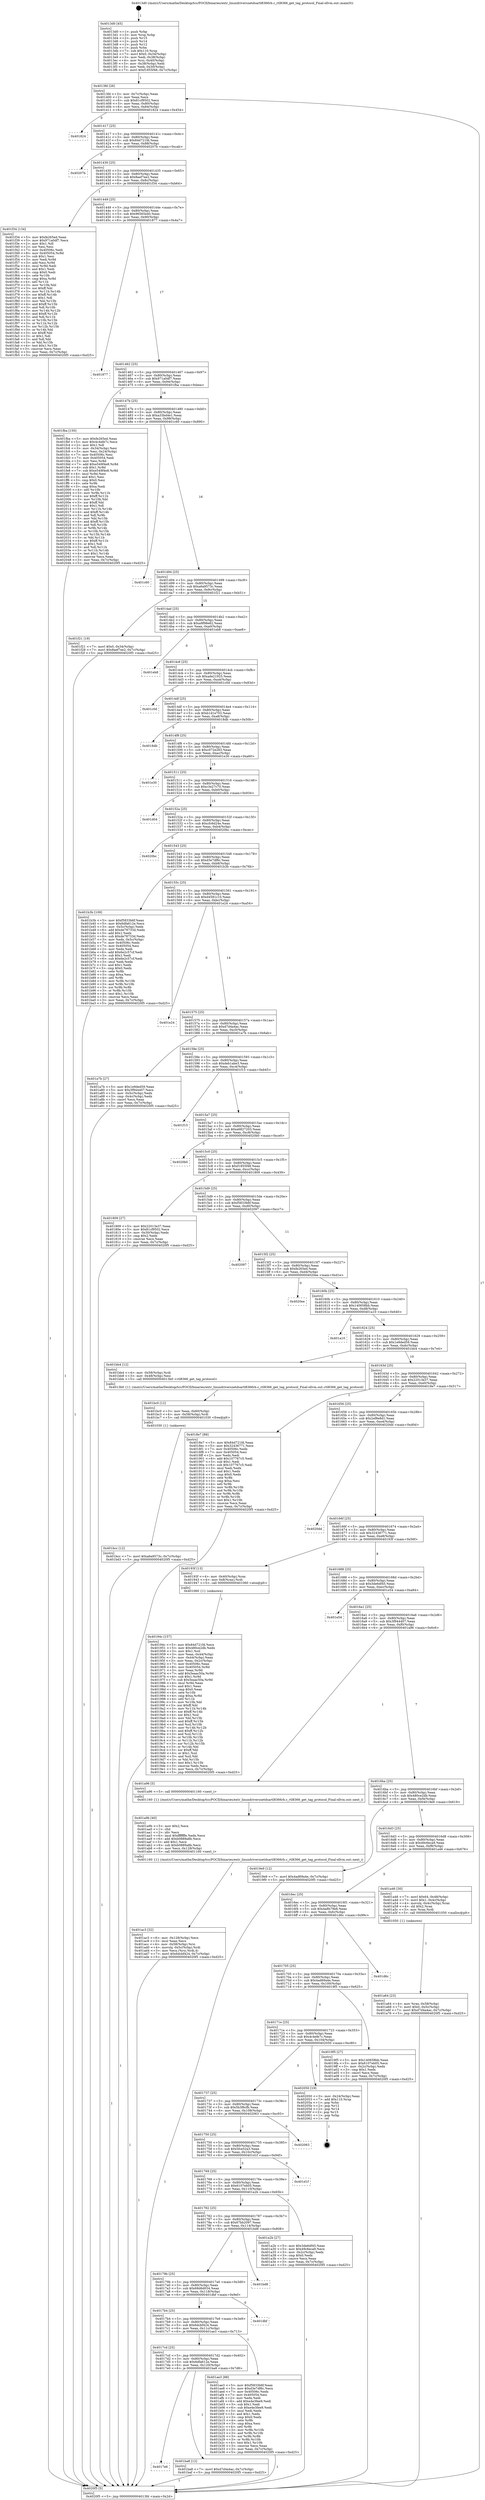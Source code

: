 digraph "0x4013d0" {
  label = "0x4013d0 (/mnt/c/Users/mathe/Desktop/tcc/POCII/binaries/extr_linuxdriversnetdsartl8366rb.c_rtl8366_get_tag_protocol_Final-ollvm.out::main(0))"
  labelloc = "t"
  node[shape=record]

  Entry [label="",width=0.3,height=0.3,shape=circle,fillcolor=black,style=filled]
  "0x4013fd" [label="{
     0x4013fd [26]\l
     | [instrs]\l
     &nbsp;&nbsp;0x4013fd \<+3\>: mov -0x7c(%rbp),%eax\l
     &nbsp;&nbsp;0x401400 \<+2\>: mov %eax,%ecx\l
     &nbsp;&nbsp;0x401402 \<+6\>: sub $0x81cf9502,%ecx\l
     &nbsp;&nbsp;0x401408 \<+3\>: mov %eax,-0x80(%rbp)\l
     &nbsp;&nbsp;0x40140b \<+6\>: mov %ecx,-0x84(%rbp)\l
     &nbsp;&nbsp;0x401411 \<+6\>: je 0000000000401824 \<main+0x454\>\l
  }"]
  "0x401824" [label="{
     0x401824\l
  }", style=dashed]
  "0x401417" [label="{
     0x401417 [25]\l
     | [instrs]\l
     &nbsp;&nbsp;0x401417 \<+5\>: jmp 000000000040141c \<main+0x4c\>\l
     &nbsp;&nbsp;0x40141c \<+3\>: mov -0x80(%rbp),%eax\l
     &nbsp;&nbsp;0x40141f \<+5\>: sub $0x84d721fd,%eax\l
     &nbsp;&nbsp;0x401424 \<+6\>: mov %eax,-0x88(%rbp)\l
     &nbsp;&nbsp;0x40142a \<+6\>: je 000000000040207b \<main+0xcab\>\l
  }"]
  Exit [label="",width=0.3,height=0.3,shape=circle,fillcolor=black,style=filled,peripheries=2]
  "0x40207b" [label="{
     0x40207b\l
  }", style=dashed]
  "0x401430" [label="{
     0x401430 [25]\l
     | [instrs]\l
     &nbsp;&nbsp;0x401430 \<+5\>: jmp 0000000000401435 \<main+0x65\>\l
     &nbsp;&nbsp;0x401435 \<+3\>: mov -0x80(%rbp),%eax\l
     &nbsp;&nbsp;0x401438 \<+5\>: sub $0x8aef7ee2,%eax\l
     &nbsp;&nbsp;0x40143d \<+6\>: mov %eax,-0x8c(%rbp)\l
     &nbsp;&nbsp;0x401443 \<+6\>: je 0000000000401f34 \<main+0xb64\>\l
  }"]
  "0x401bcc" [label="{
     0x401bcc [12]\l
     | [instrs]\l
     &nbsp;&nbsp;0x401bcc \<+7\>: movl $0xa6a9573c,-0x7c(%rbp)\l
     &nbsp;&nbsp;0x401bd3 \<+5\>: jmp 00000000004020f5 \<main+0xd25\>\l
  }"]
  "0x401f34" [label="{
     0x401f34 [134]\l
     | [instrs]\l
     &nbsp;&nbsp;0x401f34 \<+5\>: mov $0xfe265ed,%eax\l
     &nbsp;&nbsp;0x401f39 \<+5\>: mov $0x971a0df7,%ecx\l
     &nbsp;&nbsp;0x401f3e \<+2\>: mov $0x1,%dl\l
     &nbsp;&nbsp;0x401f40 \<+2\>: xor %esi,%esi\l
     &nbsp;&nbsp;0x401f42 \<+7\>: mov 0x40506c,%edi\l
     &nbsp;&nbsp;0x401f49 \<+8\>: mov 0x405054,%r8d\l
     &nbsp;&nbsp;0x401f51 \<+3\>: sub $0x1,%esi\l
     &nbsp;&nbsp;0x401f54 \<+3\>: mov %edi,%r9d\l
     &nbsp;&nbsp;0x401f57 \<+3\>: add %esi,%r9d\l
     &nbsp;&nbsp;0x401f5a \<+4\>: imul %r9d,%edi\l
     &nbsp;&nbsp;0x401f5e \<+3\>: and $0x1,%edi\l
     &nbsp;&nbsp;0x401f61 \<+3\>: cmp $0x0,%edi\l
     &nbsp;&nbsp;0x401f64 \<+4\>: sete %r10b\l
     &nbsp;&nbsp;0x401f68 \<+4\>: cmp $0xa,%r8d\l
     &nbsp;&nbsp;0x401f6c \<+4\>: setl %r11b\l
     &nbsp;&nbsp;0x401f70 \<+3\>: mov %r10b,%bl\l
     &nbsp;&nbsp;0x401f73 \<+3\>: xor $0xff,%bl\l
     &nbsp;&nbsp;0x401f76 \<+3\>: mov %r11b,%r14b\l
     &nbsp;&nbsp;0x401f79 \<+4\>: xor $0xff,%r14b\l
     &nbsp;&nbsp;0x401f7d \<+3\>: xor $0x1,%dl\l
     &nbsp;&nbsp;0x401f80 \<+3\>: mov %bl,%r15b\l
     &nbsp;&nbsp;0x401f83 \<+4\>: and $0xff,%r15b\l
     &nbsp;&nbsp;0x401f87 \<+3\>: and %dl,%r10b\l
     &nbsp;&nbsp;0x401f8a \<+3\>: mov %r14b,%r12b\l
     &nbsp;&nbsp;0x401f8d \<+4\>: and $0xff,%r12b\l
     &nbsp;&nbsp;0x401f91 \<+3\>: and %dl,%r11b\l
     &nbsp;&nbsp;0x401f94 \<+3\>: or %r10b,%r15b\l
     &nbsp;&nbsp;0x401f97 \<+3\>: or %r11b,%r12b\l
     &nbsp;&nbsp;0x401f9a \<+3\>: xor %r12b,%r15b\l
     &nbsp;&nbsp;0x401f9d \<+3\>: or %r14b,%bl\l
     &nbsp;&nbsp;0x401fa0 \<+3\>: xor $0xff,%bl\l
     &nbsp;&nbsp;0x401fa3 \<+3\>: or $0x1,%dl\l
     &nbsp;&nbsp;0x401fa6 \<+2\>: and %dl,%bl\l
     &nbsp;&nbsp;0x401fa8 \<+3\>: or %bl,%r15b\l
     &nbsp;&nbsp;0x401fab \<+4\>: test $0x1,%r15b\l
     &nbsp;&nbsp;0x401faf \<+3\>: cmovne %ecx,%eax\l
     &nbsp;&nbsp;0x401fb2 \<+3\>: mov %eax,-0x7c(%rbp)\l
     &nbsp;&nbsp;0x401fb5 \<+5\>: jmp 00000000004020f5 \<main+0xd25\>\l
  }"]
  "0x401449" [label="{
     0x401449 [25]\l
     | [instrs]\l
     &nbsp;&nbsp;0x401449 \<+5\>: jmp 000000000040144e \<main+0x7e\>\l
     &nbsp;&nbsp;0x40144e \<+3\>: mov -0x80(%rbp),%eax\l
     &nbsp;&nbsp;0x401451 \<+5\>: sub $0x96565e40,%eax\l
     &nbsp;&nbsp;0x401456 \<+6\>: mov %eax,-0x90(%rbp)\l
     &nbsp;&nbsp;0x40145c \<+6\>: je 0000000000401877 \<main+0x4a7\>\l
  }"]
  "0x401bc0" [label="{
     0x401bc0 [12]\l
     | [instrs]\l
     &nbsp;&nbsp;0x401bc0 \<+3\>: mov %eax,-0x60(%rbp)\l
     &nbsp;&nbsp;0x401bc3 \<+4\>: mov -0x58(%rbp),%rdi\l
     &nbsp;&nbsp;0x401bc7 \<+5\>: call 0000000000401030 \<free@plt\>\l
     | [calls]\l
     &nbsp;&nbsp;0x401030 \{1\} (unknown)\l
  }"]
  "0x401877" [label="{
     0x401877\l
  }", style=dashed]
  "0x401462" [label="{
     0x401462 [25]\l
     | [instrs]\l
     &nbsp;&nbsp;0x401462 \<+5\>: jmp 0000000000401467 \<main+0x97\>\l
     &nbsp;&nbsp;0x401467 \<+3\>: mov -0x80(%rbp),%eax\l
     &nbsp;&nbsp;0x40146a \<+5\>: sub $0x971a0df7,%eax\l
     &nbsp;&nbsp;0x40146f \<+6\>: mov %eax,-0x94(%rbp)\l
     &nbsp;&nbsp;0x401475 \<+6\>: je 0000000000401fba \<main+0xbea\>\l
  }"]
  "0x4017e6" [label="{
     0x4017e6\l
  }", style=dashed]
  "0x401fba" [label="{
     0x401fba [150]\l
     | [instrs]\l
     &nbsp;&nbsp;0x401fba \<+5\>: mov $0xfe265ed,%eax\l
     &nbsp;&nbsp;0x401fbf \<+5\>: mov $0x4c4efe7c,%ecx\l
     &nbsp;&nbsp;0x401fc4 \<+2\>: mov $0x1,%dl\l
     &nbsp;&nbsp;0x401fc6 \<+3\>: mov -0x34(%rbp),%esi\l
     &nbsp;&nbsp;0x401fc9 \<+3\>: mov %esi,-0x24(%rbp)\l
     &nbsp;&nbsp;0x401fcc \<+7\>: mov 0x40506c,%esi\l
     &nbsp;&nbsp;0x401fd3 \<+7\>: mov 0x405054,%edi\l
     &nbsp;&nbsp;0x401fda \<+3\>: mov %esi,%r8d\l
     &nbsp;&nbsp;0x401fdd \<+7\>: add $0xe549f4e8,%r8d\l
     &nbsp;&nbsp;0x401fe4 \<+4\>: sub $0x1,%r8d\l
     &nbsp;&nbsp;0x401fe8 \<+7\>: sub $0xe549f4e8,%r8d\l
     &nbsp;&nbsp;0x401fef \<+4\>: imul %r8d,%esi\l
     &nbsp;&nbsp;0x401ff3 \<+3\>: and $0x1,%esi\l
     &nbsp;&nbsp;0x401ff6 \<+3\>: cmp $0x0,%esi\l
     &nbsp;&nbsp;0x401ff9 \<+4\>: sete %r9b\l
     &nbsp;&nbsp;0x401ffd \<+3\>: cmp $0xa,%edi\l
     &nbsp;&nbsp;0x402000 \<+4\>: setl %r10b\l
     &nbsp;&nbsp;0x402004 \<+3\>: mov %r9b,%r11b\l
     &nbsp;&nbsp;0x402007 \<+4\>: xor $0xff,%r11b\l
     &nbsp;&nbsp;0x40200b \<+3\>: mov %r10b,%bl\l
     &nbsp;&nbsp;0x40200e \<+3\>: xor $0xff,%bl\l
     &nbsp;&nbsp;0x402011 \<+3\>: xor $0x1,%dl\l
     &nbsp;&nbsp;0x402014 \<+3\>: mov %r11b,%r14b\l
     &nbsp;&nbsp;0x402017 \<+4\>: and $0xff,%r14b\l
     &nbsp;&nbsp;0x40201b \<+3\>: and %dl,%r9b\l
     &nbsp;&nbsp;0x40201e \<+3\>: mov %bl,%r15b\l
     &nbsp;&nbsp;0x402021 \<+4\>: and $0xff,%r15b\l
     &nbsp;&nbsp;0x402025 \<+3\>: and %dl,%r10b\l
     &nbsp;&nbsp;0x402028 \<+3\>: or %r9b,%r14b\l
     &nbsp;&nbsp;0x40202b \<+3\>: or %r10b,%r15b\l
     &nbsp;&nbsp;0x40202e \<+3\>: xor %r15b,%r14b\l
     &nbsp;&nbsp;0x402031 \<+3\>: or %bl,%r11b\l
     &nbsp;&nbsp;0x402034 \<+4\>: xor $0xff,%r11b\l
     &nbsp;&nbsp;0x402038 \<+3\>: or $0x1,%dl\l
     &nbsp;&nbsp;0x40203b \<+3\>: and %dl,%r11b\l
     &nbsp;&nbsp;0x40203e \<+3\>: or %r11b,%r14b\l
     &nbsp;&nbsp;0x402041 \<+4\>: test $0x1,%r14b\l
     &nbsp;&nbsp;0x402045 \<+3\>: cmovne %ecx,%eax\l
     &nbsp;&nbsp;0x402048 \<+3\>: mov %eax,-0x7c(%rbp)\l
     &nbsp;&nbsp;0x40204b \<+5\>: jmp 00000000004020f5 \<main+0xd25\>\l
  }"]
  "0x40147b" [label="{
     0x40147b [25]\l
     | [instrs]\l
     &nbsp;&nbsp;0x40147b \<+5\>: jmp 0000000000401480 \<main+0xb0\>\l
     &nbsp;&nbsp;0x401480 \<+3\>: mov -0x80(%rbp),%eax\l
     &nbsp;&nbsp;0x401483 \<+5\>: sub $0xa33bd4e1,%eax\l
     &nbsp;&nbsp;0x401488 \<+6\>: mov %eax,-0x98(%rbp)\l
     &nbsp;&nbsp;0x40148e \<+6\>: je 0000000000401c60 \<main+0x890\>\l
  }"]
  "0x401ba8" [label="{
     0x401ba8 [12]\l
     | [instrs]\l
     &nbsp;&nbsp;0x401ba8 \<+7\>: movl $0xd7d4a4ac,-0x7c(%rbp)\l
     &nbsp;&nbsp;0x401baf \<+5\>: jmp 00000000004020f5 \<main+0xd25\>\l
  }"]
  "0x401c60" [label="{
     0x401c60\l
  }", style=dashed]
  "0x401494" [label="{
     0x401494 [25]\l
     | [instrs]\l
     &nbsp;&nbsp;0x401494 \<+5\>: jmp 0000000000401499 \<main+0xc9\>\l
     &nbsp;&nbsp;0x401499 \<+3\>: mov -0x80(%rbp),%eax\l
     &nbsp;&nbsp;0x40149c \<+5\>: sub $0xa6a9573c,%eax\l
     &nbsp;&nbsp;0x4014a1 \<+6\>: mov %eax,-0x9c(%rbp)\l
     &nbsp;&nbsp;0x4014a7 \<+6\>: je 0000000000401f21 \<main+0xb51\>\l
  }"]
  "0x4017cd" [label="{
     0x4017cd [25]\l
     | [instrs]\l
     &nbsp;&nbsp;0x4017cd \<+5\>: jmp 00000000004017d2 \<main+0x402\>\l
     &nbsp;&nbsp;0x4017d2 \<+3\>: mov -0x80(%rbp),%eax\l
     &nbsp;&nbsp;0x4017d5 \<+5\>: sub $0x6dfa612e,%eax\l
     &nbsp;&nbsp;0x4017da \<+6\>: mov %eax,-0x120(%rbp)\l
     &nbsp;&nbsp;0x4017e0 \<+6\>: je 0000000000401ba8 \<main+0x7d8\>\l
  }"]
  "0x401f21" [label="{
     0x401f21 [19]\l
     | [instrs]\l
     &nbsp;&nbsp;0x401f21 \<+7\>: movl $0x0,-0x34(%rbp)\l
     &nbsp;&nbsp;0x401f28 \<+7\>: movl $0x8aef7ee2,-0x7c(%rbp)\l
     &nbsp;&nbsp;0x401f2f \<+5\>: jmp 00000000004020f5 \<main+0xd25\>\l
  }"]
  "0x4014ad" [label="{
     0x4014ad [25]\l
     | [instrs]\l
     &nbsp;&nbsp;0x4014ad \<+5\>: jmp 00000000004014b2 \<main+0xe2\>\l
     &nbsp;&nbsp;0x4014b2 \<+3\>: mov -0x80(%rbp),%eax\l
     &nbsp;&nbsp;0x4014b5 \<+5\>: sub $0xa9f98e62,%eax\l
     &nbsp;&nbsp;0x4014ba \<+6\>: mov %eax,-0xa0(%rbp)\l
     &nbsp;&nbsp;0x4014c0 \<+6\>: je 0000000000401eb8 \<main+0xae8\>\l
  }"]
  "0x401ae3" [label="{
     0x401ae3 [88]\l
     | [instrs]\l
     &nbsp;&nbsp;0x401ae3 \<+5\>: mov $0xf5833b6f,%eax\l
     &nbsp;&nbsp;0x401ae8 \<+5\>: mov $0xd3e7df6c,%ecx\l
     &nbsp;&nbsp;0x401aed \<+7\>: mov 0x40506c,%edx\l
     &nbsp;&nbsp;0x401af4 \<+7\>: mov 0x405054,%esi\l
     &nbsp;&nbsp;0x401afb \<+2\>: mov %edx,%edi\l
     &nbsp;&nbsp;0x401afd \<+6\>: add $0xe4e3fee9,%edi\l
     &nbsp;&nbsp;0x401b03 \<+3\>: sub $0x1,%edi\l
     &nbsp;&nbsp;0x401b06 \<+6\>: sub $0xe4e3fee9,%edi\l
     &nbsp;&nbsp;0x401b0c \<+3\>: imul %edi,%edx\l
     &nbsp;&nbsp;0x401b0f \<+3\>: and $0x1,%edx\l
     &nbsp;&nbsp;0x401b12 \<+3\>: cmp $0x0,%edx\l
     &nbsp;&nbsp;0x401b15 \<+4\>: sete %r8b\l
     &nbsp;&nbsp;0x401b19 \<+3\>: cmp $0xa,%esi\l
     &nbsp;&nbsp;0x401b1c \<+4\>: setl %r9b\l
     &nbsp;&nbsp;0x401b20 \<+3\>: mov %r8b,%r10b\l
     &nbsp;&nbsp;0x401b23 \<+3\>: and %r9b,%r10b\l
     &nbsp;&nbsp;0x401b26 \<+3\>: xor %r9b,%r8b\l
     &nbsp;&nbsp;0x401b29 \<+3\>: or %r8b,%r10b\l
     &nbsp;&nbsp;0x401b2c \<+4\>: test $0x1,%r10b\l
     &nbsp;&nbsp;0x401b30 \<+3\>: cmovne %ecx,%eax\l
     &nbsp;&nbsp;0x401b33 \<+3\>: mov %eax,-0x7c(%rbp)\l
     &nbsp;&nbsp;0x401b36 \<+5\>: jmp 00000000004020f5 \<main+0xd25\>\l
  }"]
  "0x401eb8" [label="{
     0x401eb8\l
  }", style=dashed]
  "0x4014c6" [label="{
     0x4014c6 [25]\l
     | [instrs]\l
     &nbsp;&nbsp;0x4014c6 \<+5\>: jmp 00000000004014cb \<main+0xfb\>\l
     &nbsp;&nbsp;0x4014cb \<+3\>: mov -0x80(%rbp),%eax\l
     &nbsp;&nbsp;0x4014ce \<+5\>: sub $0xade21925,%eax\l
     &nbsp;&nbsp;0x4014d3 \<+6\>: mov %eax,-0xa4(%rbp)\l
     &nbsp;&nbsp;0x4014d9 \<+6\>: je 0000000000401c0d \<main+0x83d\>\l
  }"]
  "0x4017b4" [label="{
     0x4017b4 [25]\l
     | [instrs]\l
     &nbsp;&nbsp;0x4017b4 \<+5\>: jmp 00000000004017b9 \<main+0x3e9\>\l
     &nbsp;&nbsp;0x4017b9 \<+3\>: mov -0x80(%rbp),%eax\l
     &nbsp;&nbsp;0x4017bc \<+5\>: sub $0x6dcbf424,%eax\l
     &nbsp;&nbsp;0x4017c1 \<+6\>: mov %eax,-0x11c(%rbp)\l
     &nbsp;&nbsp;0x4017c7 \<+6\>: je 0000000000401ae3 \<main+0x713\>\l
  }"]
  "0x401c0d" [label="{
     0x401c0d\l
  }", style=dashed]
  "0x4014df" [label="{
     0x4014df [25]\l
     | [instrs]\l
     &nbsp;&nbsp;0x4014df \<+5\>: jmp 00000000004014e4 \<main+0x114\>\l
     &nbsp;&nbsp;0x4014e4 \<+3\>: mov -0x80(%rbp),%eax\l
     &nbsp;&nbsp;0x4014e7 \<+5\>: sub $0xb1d1e703,%eax\l
     &nbsp;&nbsp;0x4014ec \<+6\>: mov %eax,-0xa8(%rbp)\l
     &nbsp;&nbsp;0x4014f2 \<+6\>: je 00000000004018db \<main+0x50b\>\l
  }"]
  "0x401dbf" [label="{
     0x401dbf\l
  }", style=dashed]
  "0x4018db" [label="{
     0x4018db\l
  }", style=dashed]
  "0x4014f8" [label="{
     0x4014f8 [25]\l
     | [instrs]\l
     &nbsp;&nbsp;0x4014f8 \<+5\>: jmp 00000000004014fd \<main+0x12d\>\l
     &nbsp;&nbsp;0x4014fd \<+3\>: mov -0x80(%rbp),%eax\l
     &nbsp;&nbsp;0x401500 \<+5\>: sub $0xc072e283,%eax\l
     &nbsp;&nbsp;0x401505 \<+6\>: mov %eax,-0xac(%rbp)\l
     &nbsp;&nbsp;0x40150b \<+6\>: je 0000000000401e30 \<main+0xa60\>\l
  }"]
  "0x40179b" [label="{
     0x40179b [25]\l
     | [instrs]\l
     &nbsp;&nbsp;0x40179b \<+5\>: jmp 00000000004017a0 \<main+0x3d0\>\l
     &nbsp;&nbsp;0x4017a0 \<+3\>: mov -0x80(%rbp),%eax\l
     &nbsp;&nbsp;0x4017a3 \<+5\>: sub $0x68d6d034,%eax\l
     &nbsp;&nbsp;0x4017a8 \<+6\>: mov %eax,-0x118(%rbp)\l
     &nbsp;&nbsp;0x4017ae \<+6\>: je 0000000000401dbf \<main+0x9ef\>\l
  }"]
  "0x401e30" [label="{
     0x401e30\l
  }", style=dashed]
  "0x401511" [label="{
     0x401511 [25]\l
     | [instrs]\l
     &nbsp;&nbsp;0x401511 \<+5\>: jmp 0000000000401516 \<main+0x146\>\l
     &nbsp;&nbsp;0x401516 \<+3\>: mov -0x80(%rbp),%eax\l
     &nbsp;&nbsp;0x401519 \<+5\>: sub $0xc3e27c70,%eax\l
     &nbsp;&nbsp;0x40151e \<+6\>: mov %eax,-0xb0(%rbp)\l
     &nbsp;&nbsp;0x401524 \<+6\>: je 0000000000401d04 \<main+0x934\>\l
  }"]
  "0x401bd8" [label="{
     0x401bd8\l
  }", style=dashed]
  "0x401d04" [label="{
     0x401d04\l
  }", style=dashed]
  "0x40152a" [label="{
     0x40152a [25]\l
     | [instrs]\l
     &nbsp;&nbsp;0x40152a \<+5\>: jmp 000000000040152f \<main+0x15f\>\l
     &nbsp;&nbsp;0x40152f \<+3\>: mov -0x80(%rbp),%eax\l
     &nbsp;&nbsp;0x401532 \<+5\>: sub $0xcfc6d24e,%eax\l
     &nbsp;&nbsp;0x401537 \<+6\>: mov %eax,-0xb4(%rbp)\l
     &nbsp;&nbsp;0x40153d \<+6\>: je 00000000004020bc \<main+0xcec\>\l
  }"]
  "0x401ac3" [label="{
     0x401ac3 [32]\l
     | [instrs]\l
     &nbsp;&nbsp;0x401ac3 \<+6\>: mov -0x128(%rbp),%ecx\l
     &nbsp;&nbsp;0x401ac9 \<+3\>: imul %eax,%ecx\l
     &nbsp;&nbsp;0x401acc \<+4\>: mov -0x58(%rbp),%rsi\l
     &nbsp;&nbsp;0x401ad0 \<+4\>: movslq -0x5c(%rbp),%rdi\l
     &nbsp;&nbsp;0x401ad4 \<+3\>: mov %ecx,(%rsi,%rdi,4)\l
     &nbsp;&nbsp;0x401ad7 \<+7\>: movl $0x6dcbf424,-0x7c(%rbp)\l
     &nbsp;&nbsp;0x401ade \<+5\>: jmp 00000000004020f5 \<main+0xd25\>\l
  }"]
  "0x4020bc" [label="{
     0x4020bc\l
  }", style=dashed]
  "0x401543" [label="{
     0x401543 [25]\l
     | [instrs]\l
     &nbsp;&nbsp;0x401543 \<+5\>: jmp 0000000000401548 \<main+0x178\>\l
     &nbsp;&nbsp;0x401548 \<+3\>: mov -0x80(%rbp),%eax\l
     &nbsp;&nbsp;0x40154b \<+5\>: sub $0xd3e7df6c,%eax\l
     &nbsp;&nbsp;0x401550 \<+6\>: mov %eax,-0xb8(%rbp)\l
     &nbsp;&nbsp;0x401556 \<+6\>: je 0000000000401b3b \<main+0x76b\>\l
  }"]
  "0x401a9b" [label="{
     0x401a9b [40]\l
     | [instrs]\l
     &nbsp;&nbsp;0x401a9b \<+5\>: mov $0x2,%ecx\l
     &nbsp;&nbsp;0x401aa0 \<+1\>: cltd\l
     &nbsp;&nbsp;0x401aa1 \<+2\>: idiv %ecx\l
     &nbsp;&nbsp;0x401aa3 \<+6\>: imul $0xfffffffe,%edx,%ecx\l
     &nbsp;&nbsp;0x401aa9 \<+6\>: add $0xb0889a8b,%ecx\l
     &nbsp;&nbsp;0x401aaf \<+3\>: add $0x1,%ecx\l
     &nbsp;&nbsp;0x401ab2 \<+6\>: sub $0xb0889a8b,%ecx\l
     &nbsp;&nbsp;0x401ab8 \<+6\>: mov %ecx,-0x128(%rbp)\l
     &nbsp;&nbsp;0x401abe \<+5\>: call 0000000000401160 \<next_i\>\l
     | [calls]\l
     &nbsp;&nbsp;0x401160 \{1\} (/mnt/c/Users/mathe/Desktop/tcc/POCII/binaries/extr_linuxdriversnetdsartl8366rb.c_rtl8366_get_tag_protocol_Final-ollvm.out::next_i)\l
  }"]
  "0x401b3b" [label="{
     0x401b3b [109]\l
     | [instrs]\l
     &nbsp;&nbsp;0x401b3b \<+5\>: mov $0xf5833b6f,%eax\l
     &nbsp;&nbsp;0x401b40 \<+5\>: mov $0x6dfa612e,%ecx\l
     &nbsp;&nbsp;0x401b45 \<+3\>: mov -0x5c(%rbp),%edx\l
     &nbsp;&nbsp;0x401b48 \<+6\>: add $0xde78733d,%edx\l
     &nbsp;&nbsp;0x401b4e \<+3\>: add $0x1,%edx\l
     &nbsp;&nbsp;0x401b51 \<+6\>: sub $0xde78733d,%edx\l
     &nbsp;&nbsp;0x401b57 \<+3\>: mov %edx,-0x5c(%rbp)\l
     &nbsp;&nbsp;0x401b5a \<+7\>: mov 0x40506c,%edx\l
     &nbsp;&nbsp;0x401b61 \<+7\>: mov 0x405054,%esi\l
     &nbsp;&nbsp;0x401b68 \<+2\>: mov %edx,%edi\l
     &nbsp;&nbsp;0x401b6a \<+6\>: add $0x6e2c57cf,%edi\l
     &nbsp;&nbsp;0x401b70 \<+3\>: sub $0x1,%edi\l
     &nbsp;&nbsp;0x401b73 \<+6\>: sub $0x6e2c57cf,%edi\l
     &nbsp;&nbsp;0x401b79 \<+3\>: imul %edi,%edx\l
     &nbsp;&nbsp;0x401b7c \<+3\>: and $0x1,%edx\l
     &nbsp;&nbsp;0x401b7f \<+3\>: cmp $0x0,%edx\l
     &nbsp;&nbsp;0x401b82 \<+4\>: sete %r8b\l
     &nbsp;&nbsp;0x401b86 \<+3\>: cmp $0xa,%esi\l
     &nbsp;&nbsp;0x401b89 \<+4\>: setl %r9b\l
     &nbsp;&nbsp;0x401b8d \<+3\>: mov %r8b,%r10b\l
     &nbsp;&nbsp;0x401b90 \<+3\>: and %r9b,%r10b\l
     &nbsp;&nbsp;0x401b93 \<+3\>: xor %r9b,%r8b\l
     &nbsp;&nbsp;0x401b96 \<+3\>: or %r8b,%r10b\l
     &nbsp;&nbsp;0x401b99 \<+4\>: test $0x1,%r10b\l
     &nbsp;&nbsp;0x401b9d \<+3\>: cmovne %ecx,%eax\l
     &nbsp;&nbsp;0x401ba0 \<+3\>: mov %eax,-0x7c(%rbp)\l
     &nbsp;&nbsp;0x401ba3 \<+5\>: jmp 00000000004020f5 \<main+0xd25\>\l
  }"]
  "0x40155c" [label="{
     0x40155c [25]\l
     | [instrs]\l
     &nbsp;&nbsp;0x40155c \<+5\>: jmp 0000000000401561 \<main+0x191\>\l
     &nbsp;&nbsp;0x401561 \<+3\>: mov -0x80(%rbp),%eax\l
     &nbsp;&nbsp;0x401564 \<+5\>: sub $0xd4581c10,%eax\l
     &nbsp;&nbsp;0x401569 \<+6\>: mov %eax,-0xbc(%rbp)\l
     &nbsp;&nbsp;0x40156f \<+6\>: je 0000000000401e24 \<main+0xa54\>\l
  }"]
  "0x401a64" [label="{
     0x401a64 [23]\l
     | [instrs]\l
     &nbsp;&nbsp;0x401a64 \<+4\>: mov %rax,-0x58(%rbp)\l
     &nbsp;&nbsp;0x401a68 \<+7\>: movl $0x0,-0x5c(%rbp)\l
     &nbsp;&nbsp;0x401a6f \<+7\>: movl $0xd7d4a4ac,-0x7c(%rbp)\l
     &nbsp;&nbsp;0x401a76 \<+5\>: jmp 00000000004020f5 \<main+0xd25\>\l
  }"]
  "0x401e24" [label="{
     0x401e24\l
  }", style=dashed]
  "0x401575" [label="{
     0x401575 [25]\l
     | [instrs]\l
     &nbsp;&nbsp;0x401575 \<+5\>: jmp 000000000040157a \<main+0x1aa\>\l
     &nbsp;&nbsp;0x40157a \<+3\>: mov -0x80(%rbp),%eax\l
     &nbsp;&nbsp;0x40157d \<+5\>: sub $0xd7d4a4ac,%eax\l
     &nbsp;&nbsp;0x401582 \<+6\>: mov %eax,-0xc0(%rbp)\l
     &nbsp;&nbsp;0x401588 \<+6\>: je 0000000000401a7b \<main+0x6ab\>\l
  }"]
  "0x401782" [label="{
     0x401782 [25]\l
     | [instrs]\l
     &nbsp;&nbsp;0x401782 \<+5\>: jmp 0000000000401787 \<main+0x3b7\>\l
     &nbsp;&nbsp;0x401787 \<+3\>: mov -0x80(%rbp),%eax\l
     &nbsp;&nbsp;0x40178a \<+5\>: sub $0x67bb2097,%eax\l
     &nbsp;&nbsp;0x40178f \<+6\>: mov %eax,-0x114(%rbp)\l
     &nbsp;&nbsp;0x401795 \<+6\>: je 0000000000401bd8 \<main+0x808\>\l
  }"]
  "0x401a7b" [label="{
     0x401a7b [27]\l
     | [instrs]\l
     &nbsp;&nbsp;0x401a7b \<+5\>: mov $0x1e9ded59,%eax\l
     &nbsp;&nbsp;0x401a80 \<+5\>: mov $0x3f944407,%ecx\l
     &nbsp;&nbsp;0x401a85 \<+3\>: mov -0x5c(%rbp),%edx\l
     &nbsp;&nbsp;0x401a88 \<+3\>: cmp -0x4c(%rbp),%edx\l
     &nbsp;&nbsp;0x401a8b \<+3\>: cmovl %ecx,%eax\l
     &nbsp;&nbsp;0x401a8e \<+3\>: mov %eax,-0x7c(%rbp)\l
     &nbsp;&nbsp;0x401a91 \<+5\>: jmp 00000000004020f5 \<main+0xd25\>\l
  }"]
  "0x40158e" [label="{
     0x40158e [25]\l
     | [instrs]\l
     &nbsp;&nbsp;0x40158e \<+5\>: jmp 0000000000401593 \<main+0x1c3\>\l
     &nbsp;&nbsp;0x401593 \<+3\>: mov -0x80(%rbp),%eax\l
     &nbsp;&nbsp;0x401596 \<+5\>: sub $0xdeb1abe3,%eax\l
     &nbsp;&nbsp;0x40159b \<+6\>: mov %eax,-0xc4(%rbp)\l
     &nbsp;&nbsp;0x4015a1 \<+6\>: je 0000000000401f15 \<main+0xb45\>\l
  }"]
  "0x401a2b" [label="{
     0x401a2b [27]\l
     | [instrs]\l
     &nbsp;&nbsp;0x401a2b \<+5\>: mov $0x3de6df45,%eax\l
     &nbsp;&nbsp;0x401a30 \<+5\>: mov $0x49c6eca9,%ecx\l
     &nbsp;&nbsp;0x401a35 \<+3\>: mov -0x2c(%rbp),%edx\l
     &nbsp;&nbsp;0x401a38 \<+3\>: cmp $0x0,%edx\l
     &nbsp;&nbsp;0x401a3b \<+3\>: cmove %ecx,%eax\l
     &nbsp;&nbsp;0x401a3e \<+3\>: mov %eax,-0x7c(%rbp)\l
     &nbsp;&nbsp;0x401a41 \<+5\>: jmp 00000000004020f5 \<main+0xd25\>\l
  }"]
  "0x401f15" [label="{
     0x401f15\l
  }", style=dashed]
  "0x4015a7" [label="{
     0x4015a7 [25]\l
     | [instrs]\l
     &nbsp;&nbsp;0x4015a7 \<+5\>: jmp 00000000004015ac \<main+0x1dc\>\l
     &nbsp;&nbsp;0x4015ac \<+3\>: mov -0x80(%rbp),%eax\l
     &nbsp;&nbsp;0x4015af \<+5\>: sub $0xe6827203,%eax\l
     &nbsp;&nbsp;0x4015b4 \<+6\>: mov %eax,-0xc8(%rbp)\l
     &nbsp;&nbsp;0x4015ba \<+6\>: je 00000000004020b0 \<main+0xce0\>\l
  }"]
  "0x401769" [label="{
     0x401769 [25]\l
     | [instrs]\l
     &nbsp;&nbsp;0x401769 \<+5\>: jmp 000000000040176e \<main+0x39e\>\l
     &nbsp;&nbsp;0x40176e \<+3\>: mov -0x80(%rbp),%eax\l
     &nbsp;&nbsp;0x401771 \<+5\>: sub $0x6107eb05,%eax\l
     &nbsp;&nbsp;0x401776 \<+6\>: mov %eax,-0x110(%rbp)\l
     &nbsp;&nbsp;0x40177c \<+6\>: je 0000000000401a2b \<main+0x65b\>\l
  }"]
  "0x4020b0" [label="{
     0x4020b0\l
  }", style=dashed]
  "0x4015c0" [label="{
     0x4015c0 [25]\l
     | [instrs]\l
     &nbsp;&nbsp;0x4015c0 \<+5\>: jmp 00000000004015c5 \<main+0x1f5\>\l
     &nbsp;&nbsp;0x4015c5 \<+3\>: mov -0x80(%rbp),%eax\l
     &nbsp;&nbsp;0x4015c8 \<+5\>: sub $0xf1855f48,%eax\l
     &nbsp;&nbsp;0x4015cd \<+6\>: mov %eax,-0xcc(%rbp)\l
     &nbsp;&nbsp;0x4015d3 \<+6\>: je 0000000000401809 \<main+0x439\>\l
  }"]
  "0x401d1f" [label="{
     0x401d1f\l
  }", style=dashed]
  "0x401809" [label="{
     0x401809 [27]\l
     | [instrs]\l
     &nbsp;&nbsp;0x401809 \<+5\>: mov $0x22013e37,%eax\l
     &nbsp;&nbsp;0x40180e \<+5\>: mov $0x81cf9502,%ecx\l
     &nbsp;&nbsp;0x401813 \<+3\>: mov -0x30(%rbp),%edx\l
     &nbsp;&nbsp;0x401816 \<+3\>: cmp $0x2,%edx\l
     &nbsp;&nbsp;0x401819 \<+3\>: cmovne %ecx,%eax\l
     &nbsp;&nbsp;0x40181c \<+3\>: mov %eax,-0x7c(%rbp)\l
     &nbsp;&nbsp;0x40181f \<+5\>: jmp 00000000004020f5 \<main+0xd25\>\l
  }"]
  "0x4015d9" [label="{
     0x4015d9 [25]\l
     | [instrs]\l
     &nbsp;&nbsp;0x4015d9 \<+5\>: jmp 00000000004015de \<main+0x20e\>\l
     &nbsp;&nbsp;0x4015de \<+3\>: mov -0x80(%rbp),%eax\l
     &nbsp;&nbsp;0x4015e1 \<+5\>: sub $0xf5833b6f,%eax\l
     &nbsp;&nbsp;0x4015e6 \<+6\>: mov %eax,-0xd0(%rbp)\l
     &nbsp;&nbsp;0x4015ec \<+6\>: je 0000000000402097 \<main+0xcc7\>\l
  }"]
  "0x4020f5" [label="{
     0x4020f5 [5]\l
     | [instrs]\l
     &nbsp;&nbsp;0x4020f5 \<+5\>: jmp 00000000004013fd \<main+0x2d\>\l
  }"]
  "0x4013d0" [label="{
     0x4013d0 [45]\l
     | [instrs]\l
     &nbsp;&nbsp;0x4013d0 \<+1\>: push %rbp\l
     &nbsp;&nbsp;0x4013d1 \<+3\>: mov %rsp,%rbp\l
     &nbsp;&nbsp;0x4013d4 \<+2\>: push %r15\l
     &nbsp;&nbsp;0x4013d6 \<+2\>: push %r14\l
     &nbsp;&nbsp;0x4013d8 \<+2\>: push %r12\l
     &nbsp;&nbsp;0x4013da \<+1\>: push %rbx\l
     &nbsp;&nbsp;0x4013db \<+7\>: sub $0x110,%rsp\l
     &nbsp;&nbsp;0x4013e2 \<+7\>: movl $0x0,-0x34(%rbp)\l
     &nbsp;&nbsp;0x4013e9 \<+3\>: mov %edi,-0x38(%rbp)\l
     &nbsp;&nbsp;0x4013ec \<+4\>: mov %rsi,-0x40(%rbp)\l
     &nbsp;&nbsp;0x4013f0 \<+3\>: mov -0x38(%rbp),%edi\l
     &nbsp;&nbsp;0x4013f3 \<+3\>: mov %edi,-0x30(%rbp)\l
     &nbsp;&nbsp;0x4013f6 \<+7\>: movl $0xf1855f48,-0x7c(%rbp)\l
  }"]
  "0x401750" [label="{
     0x401750 [25]\l
     | [instrs]\l
     &nbsp;&nbsp;0x401750 \<+5\>: jmp 0000000000401755 \<main+0x385\>\l
     &nbsp;&nbsp;0x401755 \<+3\>: mov -0x80(%rbp),%eax\l
     &nbsp;&nbsp;0x401758 \<+5\>: sub $0x5fce52a3,%eax\l
     &nbsp;&nbsp;0x40175d \<+6\>: mov %eax,-0x10c(%rbp)\l
     &nbsp;&nbsp;0x401763 \<+6\>: je 0000000000401d1f \<main+0x94f\>\l
  }"]
  "0x402097" [label="{
     0x402097\l
  }", style=dashed]
  "0x4015f2" [label="{
     0x4015f2 [25]\l
     | [instrs]\l
     &nbsp;&nbsp;0x4015f2 \<+5\>: jmp 00000000004015f7 \<main+0x227\>\l
     &nbsp;&nbsp;0x4015f7 \<+3\>: mov -0x80(%rbp),%eax\l
     &nbsp;&nbsp;0x4015fa \<+5\>: sub $0xfe265ed,%eax\l
     &nbsp;&nbsp;0x4015ff \<+6\>: mov %eax,-0xd4(%rbp)\l
     &nbsp;&nbsp;0x401605 \<+6\>: je 00000000004020ee \<main+0xd1e\>\l
  }"]
  "0x402063" [label="{
     0x402063\l
  }", style=dashed]
  "0x4020ee" [label="{
     0x4020ee\l
  }", style=dashed]
  "0x40160b" [label="{
     0x40160b [25]\l
     | [instrs]\l
     &nbsp;&nbsp;0x40160b \<+5\>: jmp 0000000000401610 \<main+0x240\>\l
     &nbsp;&nbsp;0x401610 \<+3\>: mov -0x80(%rbp),%eax\l
     &nbsp;&nbsp;0x401613 \<+5\>: sub $0x140658bb,%eax\l
     &nbsp;&nbsp;0x401618 \<+6\>: mov %eax,-0xd8(%rbp)\l
     &nbsp;&nbsp;0x40161e \<+6\>: je 0000000000401a10 \<main+0x640\>\l
  }"]
  "0x401737" [label="{
     0x401737 [25]\l
     | [instrs]\l
     &nbsp;&nbsp;0x401737 \<+5\>: jmp 000000000040173c \<main+0x36c\>\l
     &nbsp;&nbsp;0x40173c \<+3\>: mov -0x80(%rbp),%eax\l
     &nbsp;&nbsp;0x40173f \<+5\>: sub $0x5b3f6cfb,%eax\l
     &nbsp;&nbsp;0x401744 \<+6\>: mov %eax,-0x108(%rbp)\l
     &nbsp;&nbsp;0x40174a \<+6\>: je 0000000000402063 \<main+0xc93\>\l
  }"]
  "0x401a10" [label="{
     0x401a10\l
  }", style=dashed]
  "0x401624" [label="{
     0x401624 [25]\l
     | [instrs]\l
     &nbsp;&nbsp;0x401624 \<+5\>: jmp 0000000000401629 \<main+0x259\>\l
     &nbsp;&nbsp;0x401629 \<+3\>: mov -0x80(%rbp),%eax\l
     &nbsp;&nbsp;0x40162c \<+5\>: sub $0x1e9ded59,%eax\l
     &nbsp;&nbsp;0x401631 \<+6\>: mov %eax,-0xdc(%rbp)\l
     &nbsp;&nbsp;0x401637 \<+6\>: je 0000000000401bb4 \<main+0x7e4\>\l
  }"]
  "0x402050" [label="{
     0x402050 [19]\l
     | [instrs]\l
     &nbsp;&nbsp;0x402050 \<+3\>: mov -0x24(%rbp),%eax\l
     &nbsp;&nbsp;0x402053 \<+7\>: add $0x110,%rsp\l
     &nbsp;&nbsp;0x40205a \<+1\>: pop %rbx\l
     &nbsp;&nbsp;0x40205b \<+2\>: pop %r12\l
     &nbsp;&nbsp;0x40205d \<+2\>: pop %r14\l
     &nbsp;&nbsp;0x40205f \<+2\>: pop %r15\l
     &nbsp;&nbsp;0x402061 \<+1\>: pop %rbp\l
     &nbsp;&nbsp;0x402062 \<+1\>: ret\l
  }"]
  "0x401bb4" [label="{
     0x401bb4 [12]\l
     | [instrs]\l
     &nbsp;&nbsp;0x401bb4 \<+4\>: mov -0x58(%rbp),%rdi\l
     &nbsp;&nbsp;0x401bb8 \<+3\>: mov -0x48(%rbp),%esi\l
     &nbsp;&nbsp;0x401bbb \<+5\>: call 00000000004013b0 \<rtl8366_get_tag_protocol\>\l
     | [calls]\l
     &nbsp;&nbsp;0x4013b0 \{1\} (/mnt/c/Users/mathe/Desktop/tcc/POCII/binaries/extr_linuxdriversnetdsartl8366rb.c_rtl8366_get_tag_protocol_Final-ollvm.out::rtl8366_get_tag_protocol)\l
  }"]
  "0x40163d" [label="{
     0x40163d [25]\l
     | [instrs]\l
     &nbsp;&nbsp;0x40163d \<+5\>: jmp 0000000000401642 \<main+0x272\>\l
     &nbsp;&nbsp;0x401642 \<+3\>: mov -0x80(%rbp),%eax\l
     &nbsp;&nbsp;0x401645 \<+5\>: sub $0x22013e37,%eax\l
     &nbsp;&nbsp;0x40164a \<+6\>: mov %eax,-0xe0(%rbp)\l
     &nbsp;&nbsp;0x401650 \<+6\>: je 00000000004018e7 \<main+0x517\>\l
  }"]
  "0x40171e" [label="{
     0x40171e [25]\l
     | [instrs]\l
     &nbsp;&nbsp;0x40171e \<+5\>: jmp 0000000000401723 \<main+0x353\>\l
     &nbsp;&nbsp;0x401723 \<+3\>: mov -0x80(%rbp),%eax\l
     &nbsp;&nbsp;0x401726 \<+5\>: sub $0x4c4efe7c,%eax\l
     &nbsp;&nbsp;0x40172b \<+6\>: mov %eax,-0x104(%rbp)\l
     &nbsp;&nbsp;0x401731 \<+6\>: je 0000000000402050 \<main+0xc80\>\l
  }"]
  "0x4018e7" [label="{
     0x4018e7 [88]\l
     | [instrs]\l
     &nbsp;&nbsp;0x4018e7 \<+5\>: mov $0x84d721fd,%eax\l
     &nbsp;&nbsp;0x4018ec \<+5\>: mov $0x32436771,%ecx\l
     &nbsp;&nbsp;0x4018f1 \<+7\>: mov 0x40506c,%edx\l
     &nbsp;&nbsp;0x4018f8 \<+7\>: mov 0x405054,%esi\l
     &nbsp;&nbsp;0x4018ff \<+2\>: mov %edx,%edi\l
     &nbsp;&nbsp;0x401901 \<+6\>: add $0x107767c5,%edi\l
     &nbsp;&nbsp;0x401907 \<+3\>: sub $0x1,%edi\l
     &nbsp;&nbsp;0x40190a \<+6\>: sub $0x107767c5,%edi\l
     &nbsp;&nbsp;0x401910 \<+3\>: imul %edi,%edx\l
     &nbsp;&nbsp;0x401913 \<+3\>: and $0x1,%edx\l
     &nbsp;&nbsp;0x401916 \<+3\>: cmp $0x0,%edx\l
     &nbsp;&nbsp;0x401919 \<+4\>: sete %r8b\l
     &nbsp;&nbsp;0x40191d \<+3\>: cmp $0xa,%esi\l
     &nbsp;&nbsp;0x401920 \<+4\>: setl %r9b\l
     &nbsp;&nbsp;0x401924 \<+3\>: mov %r8b,%r10b\l
     &nbsp;&nbsp;0x401927 \<+3\>: and %r9b,%r10b\l
     &nbsp;&nbsp;0x40192a \<+3\>: xor %r9b,%r8b\l
     &nbsp;&nbsp;0x40192d \<+3\>: or %r8b,%r10b\l
     &nbsp;&nbsp;0x401930 \<+4\>: test $0x1,%r10b\l
     &nbsp;&nbsp;0x401934 \<+3\>: cmovne %ecx,%eax\l
     &nbsp;&nbsp;0x401937 \<+3\>: mov %eax,-0x7c(%rbp)\l
     &nbsp;&nbsp;0x40193a \<+5\>: jmp 00000000004020f5 \<main+0xd25\>\l
  }"]
  "0x401656" [label="{
     0x401656 [25]\l
     | [instrs]\l
     &nbsp;&nbsp;0x401656 \<+5\>: jmp 000000000040165b \<main+0x28b\>\l
     &nbsp;&nbsp;0x40165b \<+3\>: mov -0x80(%rbp),%eax\l
     &nbsp;&nbsp;0x40165e \<+5\>: sub $0x2ef8e8d1,%eax\l
     &nbsp;&nbsp;0x401663 \<+6\>: mov %eax,-0xe4(%rbp)\l
     &nbsp;&nbsp;0x401669 \<+6\>: je 00000000004020dd \<main+0xd0d\>\l
  }"]
  "0x4019f5" [label="{
     0x4019f5 [27]\l
     | [instrs]\l
     &nbsp;&nbsp;0x4019f5 \<+5\>: mov $0x140658bb,%eax\l
     &nbsp;&nbsp;0x4019fa \<+5\>: mov $0x6107eb05,%ecx\l
     &nbsp;&nbsp;0x4019ff \<+3\>: mov -0x2c(%rbp),%edx\l
     &nbsp;&nbsp;0x401a02 \<+3\>: cmp $0x1,%edx\l
     &nbsp;&nbsp;0x401a05 \<+3\>: cmovl %ecx,%eax\l
     &nbsp;&nbsp;0x401a08 \<+3\>: mov %eax,-0x7c(%rbp)\l
     &nbsp;&nbsp;0x401a0b \<+5\>: jmp 00000000004020f5 \<main+0xd25\>\l
  }"]
  "0x4020dd" [label="{
     0x4020dd\l
  }", style=dashed]
  "0x40166f" [label="{
     0x40166f [25]\l
     | [instrs]\l
     &nbsp;&nbsp;0x40166f \<+5\>: jmp 0000000000401674 \<main+0x2a4\>\l
     &nbsp;&nbsp;0x401674 \<+3\>: mov -0x80(%rbp),%eax\l
     &nbsp;&nbsp;0x401677 \<+5\>: sub $0x32436771,%eax\l
     &nbsp;&nbsp;0x40167c \<+6\>: mov %eax,-0xe8(%rbp)\l
     &nbsp;&nbsp;0x401682 \<+6\>: je 000000000040193f \<main+0x56f\>\l
  }"]
  "0x401705" [label="{
     0x401705 [25]\l
     | [instrs]\l
     &nbsp;&nbsp;0x401705 \<+5\>: jmp 000000000040170a \<main+0x33a\>\l
     &nbsp;&nbsp;0x40170a \<+3\>: mov -0x80(%rbp),%eax\l
     &nbsp;&nbsp;0x40170d \<+5\>: sub $0x4ad69a4e,%eax\l
     &nbsp;&nbsp;0x401712 \<+6\>: mov %eax,-0x100(%rbp)\l
     &nbsp;&nbsp;0x401718 \<+6\>: je 00000000004019f5 \<main+0x625\>\l
  }"]
  "0x40193f" [label="{
     0x40193f [13]\l
     | [instrs]\l
     &nbsp;&nbsp;0x40193f \<+4\>: mov -0x40(%rbp),%rax\l
     &nbsp;&nbsp;0x401943 \<+4\>: mov 0x8(%rax),%rdi\l
     &nbsp;&nbsp;0x401947 \<+5\>: call 0000000000401060 \<atoi@plt\>\l
     | [calls]\l
     &nbsp;&nbsp;0x401060 \{1\} (unknown)\l
  }"]
  "0x401688" [label="{
     0x401688 [25]\l
     | [instrs]\l
     &nbsp;&nbsp;0x401688 \<+5\>: jmp 000000000040168d \<main+0x2bd\>\l
     &nbsp;&nbsp;0x40168d \<+3\>: mov -0x80(%rbp),%eax\l
     &nbsp;&nbsp;0x401690 \<+5\>: sub $0x3de6df45,%eax\l
     &nbsp;&nbsp;0x401695 \<+6\>: mov %eax,-0xec(%rbp)\l
     &nbsp;&nbsp;0x40169b \<+6\>: je 0000000000401e54 \<main+0xa84\>\l
  }"]
  "0x40194c" [label="{
     0x40194c [157]\l
     | [instrs]\l
     &nbsp;&nbsp;0x40194c \<+5\>: mov $0x84d721fd,%ecx\l
     &nbsp;&nbsp;0x401951 \<+5\>: mov $0x480ce2db,%edx\l
     &nbsp;&nbsp;0x401956 \<+3\>: mov $0x1,%sil\l
     &nbsp;&nbsp;0x401959 \<+3\>: mov %eax,-0x44(%rbp)\l
     &nbsp;&nbsp;0x40195c \<+3\>: mov -0x44(%rbp),%eax\l
     &nbsp;&nbsp;0x40195f \<+3\>: mov %eax,-0x2c(%rbp)\l
     &nbsp;&nbsp;0x401962 \<+7\>: mov 0x40506c,%eax\l
     &nbsp;&nbsp;0x401969 \<+8\>: mov 0x405054,%r8d\l
     &nbsp;&nbsp;0x401971 \<+3\>: mov %eax,%r9d\l
     &nbsp;&nbsp;0x401974 \<+7\>: add $0x5eaac50a,%r9d\l
     &nbsp;&nbsp;0x40197b \<+4\>: sub $0x1,%r9d\l
     &nbsp;&nbsp;0x40197f \<+7\>: sub $0x5eaac50a,%r9d\l
     &nbsp;&nbsp;0x401986 \<+4\>: imul %r9d,%eax\l
     &nbsp;&nbsp;0x40198a \<+3\>: and $0x1,%eax\l
     &nbsp;&nbsp;0x40198d \<+3\>: cmp $0x0,%eax\l
     &nbsp;&nbsp;0x401990 \<+4\>: sete %r10b\l
     &nbsp;&nbsp;0x401994 \<+4\>: cmp $0xa,%r8d\l
     &nbsp;&nbsp;0x401998 \<+4\>: setl %r11b\l
     &nbsp;&nbsp;0x40199c \<+3\>: mov %r10b,%bl\l
     &nbsp;&nbsp;0x40199f \<+3\>: xor $0xff,%bl\l
     &nbsp;&nbsp;0x4019a2 \<+3\>: mov %r11b,%r14b\l
     &nbsp;&nbsp;0x4019a5 \<+4\>: xor $0xff,%r14b\l
     &nbsp;&nbsp;0x4019a9 \<+4\>: xor $0x1,%sil\l
     &nbsp;&nbsp;0x4019ad \<+3\>: mov %bl,%r15b\l
     &nbsp;&nbsp;0x4019b0 \<+4\>: and $0xff,%r15b\l
     &nbsp;&nbsp;0x4019b4 \<+3\>: and %sil,%r10b\l
     &nbsp;&nbsp;0x4019b7 \<+3\>: mov %r14b,%r12b\l
     &nbsp;&nbsp;0x4019ba \<+4\>: and $0xff,%r12b\l
     &nbsp;&nbsp;0x4019be \<+3\>: and %sil,%r11b\l
     &nbsp;&nbsp;0x4019c1 \<+3\>: or %r10b,%r15b\l
     &nbsp;&nbsp;0x4019c4 \<+3\>: or %r11b,%r12b\l
     &nbsp;&nbsp;0x4019c7 \<+3\>: xor %r12b,%r15b\l
     &nbsp;&nbsp;0x4019ca \<+3\>: or %r14b,%bl\l
     &nbsp;&nbsp;0x4019cd \<+3\>: xor $0xff,%bl\l
     &nbsp;&nbsp;0x4019d0 \<+4\>: or $0x1,%sil\l
     &nbsp;&nbsp;0x4019d4 \<+3\>: and %sil,%bl\l
     &nbsp;&nbsp;0x4019d7 \<+3\>: or %bl,%r15b\l
     &nbsp;&nbsp;0x4019da \<+4\>: test $0x1,%r15b\l
     &nbsp;&nbsp;0x4019de \<+3\>: cmovne %edx,%ecx\l
     &nbsp;&nbsp;0x4019e1 \<+3\>: mov %ecx,-0x7c(%rbp)\l
     &nbsp;&nbsp;0x4019e4 \<+5\>: jmp 00000000004020f5 \<main+0xd25\>\l
  }"]
  "0x401d6c" [label="{
     0x401d6c\l
  }", style=dashed]
  "0x401e54" [label="{
     0x401e54\l
  }", style=dashed]
  "0x4016a1" [label="{
     0x4016a1 [25]\l
     | [instrs]\l
     &nbsp;&nbsp;0x4016a1 \<+5\>: jmp 00000000004016a6 \<main+0x2d6\>\l
     &nbsp;&nbsp;0x4016a6 \<+3\>: mov -0x80(%rbp),%eax\l
     &nbsp;&nbsp;0x4016a9 \<+5\>: sub $0x3f944407,%eax\l
     &nbsp;&nbsp;0x4016ae \<+6\>: mov %eax,-0xf0(%rbp)\l
     &nbsp;&nbsp;0x4016b4 \<+6\>: je 0000000000401a96 \<main+0x6c6\>\l
  }"]
  "0x4016ec" [label="{
     0x4016ec [25]\l
     | [instrs]\l
     &nbsp;&nbsp;0x4016ec \<+5\>: jmp 00000000004016f1 \<main+0x321\>\l
     &nbsp;&nbsp;0x4016f1 \<+3\>: mov -0x80(%rbp),%eax\l
     &nbsp;&nbsp;0x4016f4 \<+5\>: sub $0x4a8b79e8,%eax\l
     &nbsp;&nbsp;0x4016f9 \<+6\>: mov %eax,-0xfc(%rbp)\l
     &nbsp;&nbsp;0x4016ff \<+6\>: je 0000000000401d6c \<main+0x99c\>\l
  }"]
  "0x401a96" [label="{
     0x401a96 [5]\l
     | [instrs]\l
     &nbsp;&nbsp;0x401a96 \<+5\>: call 0000000000401160 \<next_i\>\l
     | [calls]\l
     &nbsp;&nbsp;0x401160 \{1\} (/mnt/c/Users/mathe/Desktop/tcc/POCII/binaries/extr_linuxdriversnetdsartl8366rb.c_rtl8366_get_tag_protocol_Final-ollvm.out::next_i)\l
  }"]
  "0x4016ba" [label="{
     0x4016ba [25]\l
     | [instrs]\l
     &nbsp;&nbsp;0x4016ba \<+5\>: jmp 00000000004016bf \<main+0x2ef\>\l
     &nbsp;&nbsp;0x4016bf \<+3\>: mov -0x80(%rbp),%eax\l
     &nbsp;&nbsp;0x4016c2 \<+5\>: sub $0x480ce2db,%eax\l
     &nbsp;&nbsp;0x4016c7 \<+6\>: mov %eax,-0xf4(%rbp)\l
     &nbsp;&nbsp;0x4016cd \<+6\>: je 00000000004019e9 \<main+0x619\>\l
  }"]
  "0x401a46" [label="{
     0x401a46 [30]\l
     | [instrs]\l
     &nbsp;&nbsp;0x401a46 \<+7\>: movl $0x64,-0x48(%rbp)\l
     &nbsp;&nbsp;0x401a4d \<+7\>: movl $0x1,-0x4c(%rbp)\l
     &nbsp;&nbsp;0x401a54 \<+4\>: movslq -0x4c(%rbp),%rax\l
     &nbsp;&nbsp;0x401a58 \<+4\>: shl $0x2,%rax\l
     &nbsp;&nbsp;0x401a5c \<+3\>: mov %rax,%rdi\l
     &nbsp;&nbsp;0x401a5f \<+5\>: call 0000000000401050 \<malloc@plt\>\l
     | [calls]\l
     &nbsp;&nbsp;0x401050 \{1\} (unknown)\l
  }"]
  "0x4019e9" [label="{
     0x4019e9 [12]\l
     | [instrs]\l
     &nbsp;&nbsp;0x4019e9 \<+7\>: movl $0x4ad69a4e,-0x7c(%rbp)\l
     &nbsp;&nbsp;0x4019f0 \<+5\>: jmp 00000000004020f5 \<main+0xd25\>\l
  }"]
  "0x4016d3" [label="{
     0x4016d3 [25]\l
     | [instrs]\l
     &nbsp;&nbsp;0x4016d3 \<+5\>: jmp 00000000004016d8 \<main+0x308\>\l
     &nbsp;&nbsp;0x4016d8 \<+3\>: mov -0x80(%rbp),%eax\l
     &nbsp;&nbsp;0x4016db \<+5\>: sub $0x49c6eca9,%eax\l
     &nbsp;&nbsp;0x4016e0 \<+6\>: mov %eax,-0xf8(%rbp)\l
     &nbsp;&nbsp;0x4016e6 \<+6\>: je 0000000000401a46 \<main+0x676\>\l
  }"]
  Entry -> "0x4013d0" [label=" 1"]
  "0x4013fd" -> "0x401824" [label=" 0"]
  "0x4013fd" -> "0x401417" [label=" 18"]
  "0x402050" -> Exit [label=" 1"]
  "0x401417" -> "0x40207b" [label=" 0"]
  "0x401417" -> "0x401430" [label=" 18"]
  "0x401fba" -> "0x4020f5" [label=" 1"]
  "0x401430" -> "0x401f34" [label=" 1"]
  "0x401430" -> "0x401449" [label=" 17"]
  "0x401f34" -> "0x4020f5" [label=" 1"]
  "0x401449" -> "0x401877" [label=" 0"]
  "0x401449" -> "0x401462" [label=" 17"]
  "0x401f21" -> "0x4020f5" [label=" 1"]
  "0x401462" -> "0x401fba" [label=" 1"]
  "0x401462" -> "0x40147b" [label=" 16"]
  "0x401bcc" -> "0x4020f5" [label=" 1"]
  "0x40147b" -> "0x401c60" [label=" 0"]
  "0x40147b" -> "0x401494" [label=" 16"]
  "0x401bc0" -> "0x401bcc" [label=" 1"]
  "0x401494" -> "0x401f21" [label=" 1"]
  "0x401494" -> "0x4014ad" [label=" 15"]
  "0x401ba8" -> "0x4020f5" [label=" 1"]
  "0x4014ad" -> "0x401eb8" [label=" 0"]
  "0x4014ad" -> "0x4014c6" [label=" 15"]
  "0x4017cd" -> "0x4017e6" [label=" 0"]
  "0x4014c6" -> "0x401c0d" [label=" 0"]
  "0x4014c6" -> "0x4014df" [label=" 15"]
  "0x401bb4" -> "0x401bc0" [label=" 1"]
  "0x4014df" -> "0x4018db" [label=" 0"]
  "0x4014df" -> "0x4014f8" [label=" 15"]
  "0x401b3b" -> "0x4020f5" [label=" 1"]
  "0x4014f8" -> "0x401e30" [label=" 0"]
  "0x4014f8" -> "0x401511" [label=" 15"]
  "0x4017b4" -> "0x4017cd" [label=" 1"]
  "0x401511" -> "0x401d04" [label=" 0"]
  "0x401511" -> "0x40152a" [label=" 15"]
  "0x4017b4" -> "0x401ae3" [label=" 1"]
  "0x40152a" -> "0x4020bc" [label=" 0"]
  "0x40152a" -> "0x401543" [label=" 15"]
  "0x40179b" -> "0x4017b4" [label=" 2"]
  "0x401543" -> "0x401b3b" [label=" 1"]
  "0x401543" -> "0x40155c" [label=" 14"]
  "0x40179b" -> "0x401dbf" [label=" 0"]
  "0x40155c" -> "0x401e24" [label=" 0"]
  "0x40155c" -> "0x401575" [label=" 14"]
  "0x401ae3" -> "0x4020f5" [label=" 1"]
  "0x401575" -> "0x401a7b" [label=" 2"]
  "0x401575" -> "0x40158e" [label=" 12"]
  "0x401782" -> "0x40179b" [label=" 2"]
  "0x40158e" -> "0x401f15" [label=" 0"]
  "0x40158e" -> "0x4015a7" [label=" 12"]
  "0x401782" -> "0x401bd8" [label=" 0"]
  "0x4015a7" -> "0x4020b0" [label=" 0"]
  "0x4015a7" -> "0x4015c0" [label=" 12"]
  "0x401ac3" -> "0x4020f5" [label=" 1"]
  "0x4015c0" -> "0x401809" [label=" 1"]
  "0x4015c0" -> "0x4015d9" [label=" 11"]
  "0x401809" -> "0x4020f5" [label=" 1"]
  "0x4013d0" -> "0x4013fd" [label=" 1"]
  "0x4020f5" -> "0x4013fd" [label=" 17"]
  "0x401a9b" -> "0x401ac3" [label=" 1"]
  "0x4015d9" -> "0x402097" [label=" 0"]
  "0x4015d9" -> "0x4015f2" [label=" 11"]
  "0x401a7b" -> "0x4020f5" [label=" 2"]
  "0x4015f2" -> "0x4020ee" [label=" 0"]
  "0x4015f2" -> "0x40160b" [label=" 11"]
  "0x401a64" -> "0x4020f5" [label=" 1"]
  "0x40160b" -> "0x401a10" [label=" 0"]
  "0x40160b" -> "0x401624" [label=" 11"]
  "0x401a2b" -> "0x4020f5" [label=" 1"]
  "0x401624" -> "0x401bb4" [label=" 1"]
  "0x401624" -> "0x40163d" [label=" 10"]
  "0x401769" -> "0x401782" [label=" 2"]
  "0x40163d" -> "0x4018e7" [label=" 1"]
  "0x40163d" -> "0x401656" [label=" 9"]
  "0x4018e7" -> "0x4020f5" [label=" 1"]
  "0x4017cd" -> "0x401ba8" [label=" 1"]
  "0x401656" -> "0x4020dd" [label=" 0"]
  "0x401656" -> "0x40166f" [label=" 9"]
  "0x401750" -> "0x401769" [label=" 3"]
  "0x40166f" -> "0x40193f" [label=" 1"]
  "0x40166f" -> "0x401688" [label=" 8"]
  "0x40193f" -> "0x40194c" [label=" 1"]
  "0x40194c" -> "0x4020f5" [label=" 1"]
  "0x401a96" -> "0x401a9b" [label=" 1"]
  "0x401688" -> "0x401e54" [label=" 0"]
  "0x401688" -> "0x4016a1" [label=" 8"]
  "0x401737" -> "0x401750" [label=" 3"]
  "0x4016a1" -> "0x401a96" [label=" 1"]
  "0x4016a1" -> "0x4016ba" [label=" 7"]
  "0x401a46" -> "0x401a64" [label=" 1"]
  "0x4016ba" -> "0x4019e9" [label=" 1"]
  "0x4016ba" -> "0x4016d3" [label=" 6"]
  "0x4019e9" -> "0x4020f5" [label=" 1"]
  "0x40171e" -> "0x401737" [label=" 3"]
  "0x4016d3" -> "0x401a46" [label=" 1"]
  "0x4016d3" -> "0x4016ec" [label=" 5"]
  "0x401737" -> "0x402063" [label=" 0"]
  "0x4016ec" -> "0x401d6c" [label=" 0"]
  "0x4016ec" -> "0x401705" [label=" 5"]
  "0x401750" -> "0x401d1f" [label=" 0"]
  "0x401705" -> "0x4019f5" [label=" 1"]
  "0x401705" -> "0x40171e" [label=" 4"]
  "0x4019f5" -> "0x4020f5" [label=" 1"]
  "0x401769" -> "0x401a2b" [label=" 1"]
  "0x40171e" -> "0x402050" [label=" 1"]
}
